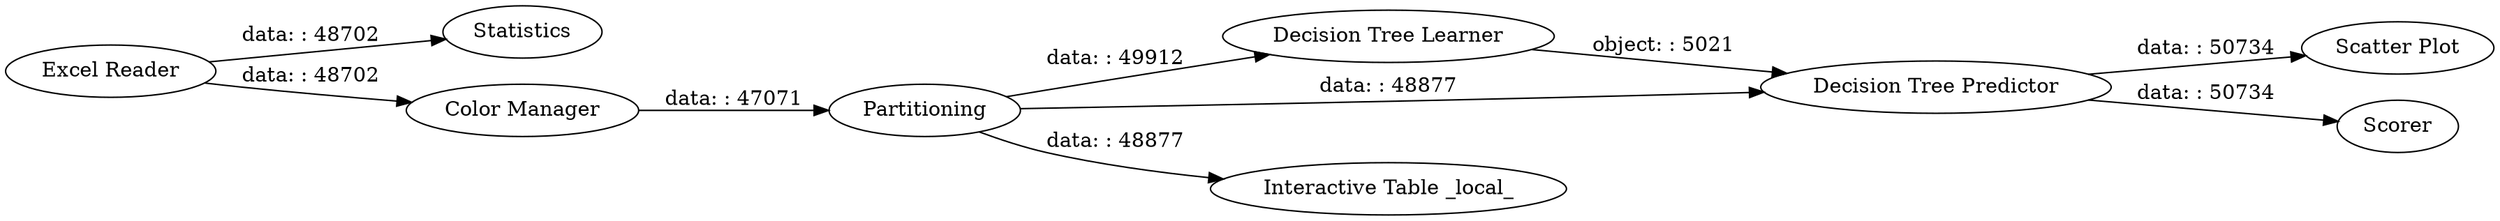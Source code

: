 digraph {
	"-5677357506617514747_1" [label="Excel Reader"]
	"-5677357506617514747_4" [label="Decision Tree Learner"]
	"-5677357506617514747_5" [label="Decision Tree Predictor"]
	"-5677357506617514747_9" [label="Scatter Plot"]
	"-5677357506617514747_3" [label=Partitioning]
	"-5677357506617514747_8" [label="Interactive Table _local_"]
	"-5677357506617514747_6" [label=Scorer]
	"-5677357506617514747_7" [label=Statistics]
	"-5677357506617514747_2" [label="Color Manager"]
	"-5677357506617514747_5" -> "-5677357506617514747_9" [label="data: : 50734"]
	"-5677357506617514747_1" -> "-5677357506617514747_7" [label="data: : 48702"]
	"-5677357506617514747_3" -> "-5677357506617514747_4" [label="data: : 49912"]
	"-5677357506617514747_1" -> "-5677357506617514747_2" [label="data: : 48702"]
	"-5677357506617514747_3" -> "-5677357506617514747_5" [label="data: : 48877"]
	"-5677357506617514747_2" -> "-5677357506617514747_3" [label="data: : 47071"]
	"-5677357506617514747_5" -> "-5677357506617514747_6" [label="data: : 50734"]
	"-5677357506617514747_3" -> "-5677357506617514747_8" [label="data: : 48877"]
	"-5677357506617514747_4" -> "-5677357506617514747_5" [label="object: : 5021"]
	rankdir=LR
}
